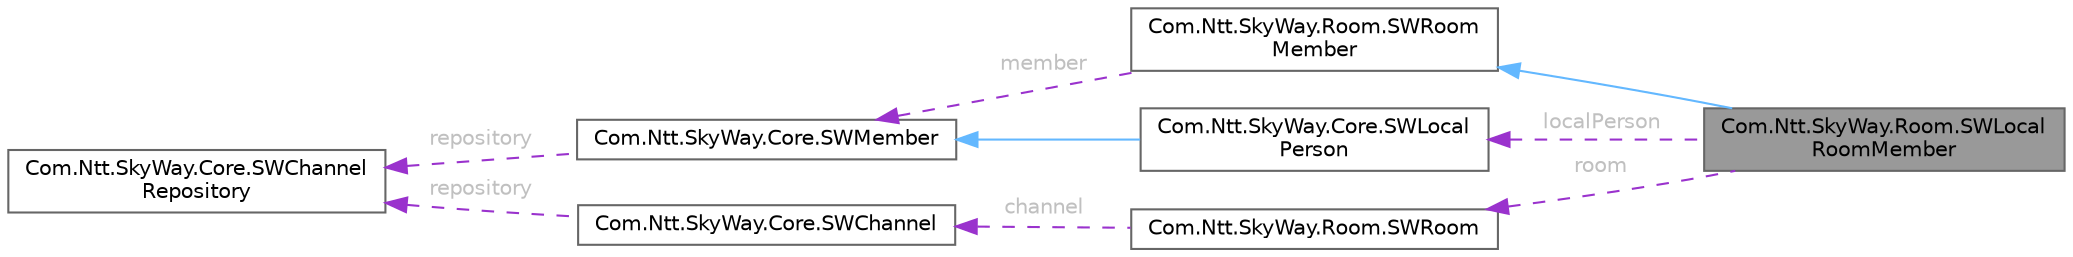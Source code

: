 digraph "Com.Ntt.SkyWay.Room.SWLocalRoomMember"
{
 // LATEX_PDF_SIZE
  bgcolor="transparent";
  edge [fontname=Helvetica,fontsize=10,labelfontname=Helvetica,labelfontsize=10];
  node [fontname=Helvetica,fontsize=10,shape=box,height=0.2,width=0.4];
  rankdir="LR";
  Node1 [id="Node000001",label="Com.Ntt.SkyWay.Room.SWLocal\lRoomMember",height=0.2,width=0.4,color="gray40", fillcolor="grey60", style="filled", fontcolor="black",tooltip="LocalRoomMemberの操作を行うクラス。"];
  Node2 -> Node1 [id="edge1_Node000001_Node000002",dir="back",color="steelblue1",style="solid",tooltip=" "];
  Node2 [id="Node000002",label="Com.Ntt.SkyWay.Room.SWRoom\lMember",height=0.2,width=0.4,color="gray40", fillcolor="white", style="filled",URL="$class_com_1_1_ntt_1_1_sky_way_1_1_room_1_1_s_w_room_member.html",tooltip="RoomMemberの操作を行うクラス。"];
  Node3 -> Node2 [id="edge2_Node000002_Node000003",dir="back",color="darkorchid3",style="dashed",tooltip=" ",label=<<TABLE CELLBORDER="0" BORDER="0"><TR><TD VALIGN="top" ALIGN="LEFT" CELLPADDING="1" CELLSPACING="0">member</TD></TR>
</TABLE>> ,fontcolor="grey" ];
  Node3 [id="Node000003",label="Com.Ntt.SkyWay.Core.SWMember",height=0.2,width=0.4,color="gray40", fillcolor="white", style="filled",URL="$class_com_1_1_ntt_1_1_sky_way_1_1_core_1_1_s_w_member.html",tooltip=" "];
  Node4 -> Node3 [id="edge3_Node000003_Node000004",dir="back",color="darkorchid3",style="dashed",tooltip=" ",label=<<TABLE CELLBORDER="0" BORDER="0"><TR><TD VALIGN="top" ALIGN="LEFT" CELLPADDING="1" CELLSPACING="0">repository</TD></TR>
</TABLE>> ,fontcolor="grey" ];
  Node4 [id="Node000004",label="Com.Ntt.SkyWay.Core.SWChannel\lRepository",height=0.2,width=0.4,color="gray40", fillcolor="white", style="filled",tooltip=" "];
  Node5 -> Node1 [id="edge4_Node000001_Node000005",dir="back",color="darkorchid3",style="dashed",tooltip=" ",label=<<TABLE CELLBORDER="0" BORDER="0"><TR><TD VALIGN="top" ALIGN="LEFT" CELLPADDING="1" CELLSPACING="0">room</TD></TR>
</TABLE>> ,fontcolor="grey" ];
  Node5 [id="Node000005",label="Com.Ntt.SkyWay.Room.SWRoom",height=0.2,width=0.4,color="gray40", fillcolor="white", style="filled",URL="$class_com_1_1_ntt_1_1_sky_way_1_1_room_1_1_s_w_room.html",tooltip="Roomの操作を行うクラス。"];
  Node6 -> Node5 [id="edge5_Node000005_Node000006",dir="back",color="darkorchid3",style="dashed",tooltip=" ",label=<<TABLE CELLBORDER="0" BORDER="0"><TR><TD VALIGN="top" ALIGN="LEFT" CELLPADDING="1" CELLSPACING="0">channel</TD></TR>
</TABLE>> ,fontcolor="grey" ];
  Node6 [id="Node000006",label="Com.Ntt.SkyWay.Core.SWChannel",height=0.2,width=0.4,color="gray40", fillcolor="white", style="filled",tooltip=" "];
  Node4 -> Node6 [id="edge6_Node000006_Node000004",dir="back",color="darkorchid3",style="dashed",tooltip=" ",label=<<TABLE CELLBORDER="0" BORDER="0"><TR><TD VALIGN="top" ALIGN="LEFT" CELLPADDING="1" CELLSPACING="0">repository</TD></TR>
</TABLE>> ,fontcolor="grey" ];
  Node7 -> Node1 [id="edge7_Node000001_Node000007",dir="back",color="darkorchid3",style="dashed",tooltip=" ",label=<<TABLE CELLBORDER="0" BORDER="0"><TR><TD VALIGN="top" ALIGN="LEFT" CELLPADDING="1" CELLSPACING="0">localPerson</TD></TR>
</TABLE>> ,fontcolor="grey" ];
  Node7 [id="Node000007",label="Com.Ntt.SkyWay.Core.SWLocal\lPerson",height=0.2,width=0.4,color="gray40", fillcolor="white", style="filled",tooltip=" "];
  Node3 -> Node7 [id="edge8_Node000007_Node000003",dir="back",color="steelblue1",style="solid",tooltip=" "];
}
